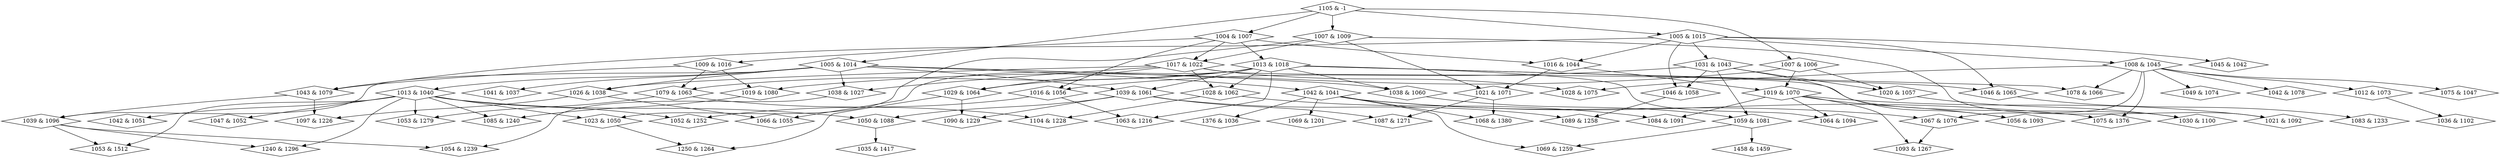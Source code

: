 digraph {
0 [label = "1004 & 1007", shape = diamond];
1 [label = "1007 & 1006", shape = diamond];
2 [label = "1007 & 1009", shape = diamond];
3 [label = "1009 & 1016", shape = diamond];
4 [label = "1016 & 1044", shape = diamond];
5 [label = "1016 & 1056", shape = diamond];
6 [label = "1056 & 1093", shape = diamond];
7 [label = "1093 & 1267", shape = diamond];
8 [label = "1005 & 1014", shape = diamond];
9 [label = "1005 & 1015", shape = diamond];
10 [label = "1008 & 1045", shape = diamond];
11 [label = "1045 & 1042", shape = diamond];
12 [label = "1042 & 1041", shape = diamond];
13 [label = "1042 & 1051", shape = diamond];
14 [label = "1042 & 1078", shape = diamond];
15 [label = "1041 & 1037", shape = diamond];
16 [label = "1078 & 1066", shape = diamond];
17 [label = "1066 & 1055", shape = diamond];
18 [label = "1013 & 1018", shape = diamond];
19 [label = "1013 & 1040", shape = diamond];
20 [label = "1012 & 1073", shape = diamond];
21 [label = "1017 & 1022", shape = diamond];
22 [label = "1019 & 1070", shape = diamond];
23 [label = "1019 & 1080", shape = diamond];
24 [label = "1020 & 1057", shape = diamond];
25 [label = "1021 & 1071", shape = diamond];
26 [label = "1021 & 1092", shape = diamond];
27 [label = "1023 & 1050", shape = diamond];
28 [label = "1050 & 1088", shape = diamond];
29 [label = "1026 & 1038", shape = diamond];
30 [label = "1038 & 1027", shape = diamond];
31 [label = "1038 & 1060", shape = diamond];
32 [label = "1028 & 1062", shape = diamond];
33 [label = "1028 & 1075", shape = diamond];
34 [label = "1075 & 1047", shape = diamond];
35 [label = "1075 & 1376", shape = diamond];
36 [label = "1047 & 1052", shape = diamond];
37 [label = "1052 & 1252", shape = diamond];
38 [label = "1376 & 1036", shape = diamond];
39 [label = "1036 & 1102", shape = diamond];
40 [label = "1029 & 1064", shape = diamond];
41 [label = "1064 & 1094", shape = diamond];
42 [label = "1030 & 1100", shape = diamond];
43 [label = "1031 & 1043", shape = diamond];
44 [label = "1043 & 1079", shape = diamond];
45 [label = "1079 & 1063", shape = diamond];
46 [label = "1063 & 1216", shape = diamond];
47 [label = "1035 & 1417", shape = diamond];
48 [label = "1039 & 1061", shape = diamond];
49 [label = "1039 & 1096", shape = diamond];
50 [label = "1046 & 1058", shape = diamond];
51 [label = "1046 & 1065", shape = diamond];
52 [label = "1049 & 1074", shape = diamond];
53 [label = "1053 & 1279", shape = diamond];
54 [label = "1053 & 1512", shape = diamond];
55 [label = "1054 & 1239", shape = diamond];
56 [label = "1059 & 1081", shape = diamond];
57 [label = "1067 & 1076", shape = diamond];
58 [label = "1068 & 1380", shape = diamond];
59 [label = "1069 & 1201", shape = diamond];
60 [label = "1069 & 1259", shape = diamond];
61 [label = "1083 & 1233", shape = diamond];
62 [label = "1084 & 1091", shape = diamond];
63 [label = "1085 & 1240", shape = diamond];
64 [label = "1240 & 1296", shape = diamond];
65 [label = "1087 & 1271", shape = diamond];
66 [label = "1089 & 1258", shape = diamond];
67 [label = "1090 & 1229", shape = diamond];
68 [label = "1097 & 1226", shape = diamond];
69 [label = "1104 & 1228", shape = diamond];
70 [label = "1105 & -1", shape = diamond];
71 [label = "1250 & 1264", shape = diamond];
72 [label = "1458 & 1459", shape = diamond];
0->3;
0->4;
0->5;
0->18;
0->21;
1->22;
1->23;
1->24;
2->21;
2->25;
2->26;
2->27;
3->23;
3->44;
3->45;
4->22;
4->25;
5->37;
5->46;
8->12;
8->15;
8->19;
8->29;
8->30;
8->31;
8->48;
8->49;
9->4;
9->10;
9->11;
9->43;
9->44;
9->50;
9->51;
10->14;
10->16;
10->20;
10->33;
10->34;
10->35;
10->52;
10->57;
12->35;
12->38;
12->57;
12->58;
12->59;
12->60;
18->16;
18->17;
18->31;
18->32;
18->40;
18->41;
18->45;
18->46;
18->48;
18->51;
19->13;
19->27;
19->28;
19->36;
19->37;
19->53;
19->54;
19->63;
19->64;
20->39;
21->29;
21->30;
21->32;
21->33;
21->40;
21->42;
22->6;
22->7;
22->26;
22->41;
22->62;
23->63;
24->42;
25->58;
25->65;
27->71;
28->47;
29->17;
29->68;
30->55;
31->56;
32->62;
32->69;
40->67;
40->71;
43->5;
43->6;
43->24;
43->50;
43->56;
44->49;
44->68;
45->53;
45->69;
48->28;
48->65;
48->66;
48->67;
49->54;
49->55;
49->64;
50->66;
51->61;
56->60;
56->72;
57->7;
70->0;
70->1;
70->2;
70->8;
70->9;
}
